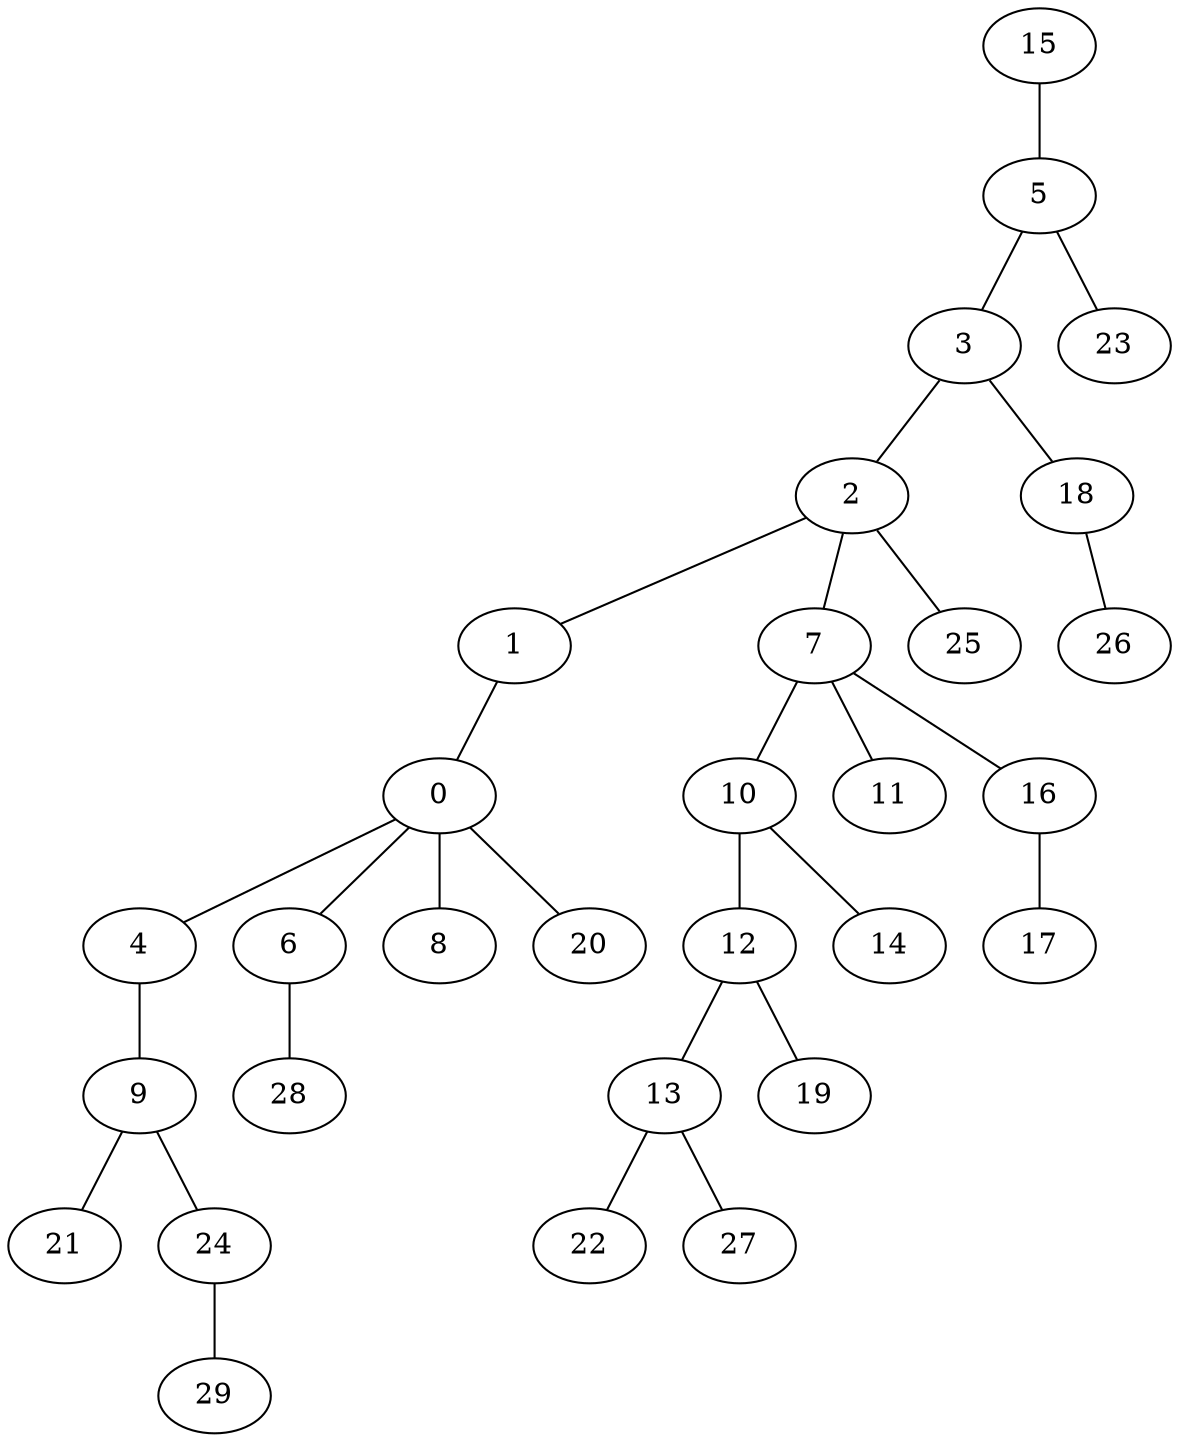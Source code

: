 graph Dorogovtsev_Mendes_30_DFS_I {
15;
5;
3;
2;
1;
0;
4;
9;
21;
24;
29;
6;
28;
8;
20;
7;
10;
12;
13;
22;
27;
19;
14;
11;
16;
17;
25;
18;
26;
23;
15 -- 5;
5 -- 3;
3 -- 2;
2 -- 1;
1 -- 0;
0 -- 4;
4 -- 9;
9 -- 21;
9 -- 24;
24 -- 29;
0 -- 6;
6 -- 28;
0 -- 8;
0 -- 20;
2 -- 7;
7 -- 10;
10 -- 12;
12 -- 13;
13 -- 22;
13 -- 27;
12 -- 19;
10 -- 14;
7 -- 11;
7 -- 16;
16 -- 17;
2 -- 25;
3 -- 18;
18 -- 26;
5 -- 23;
}